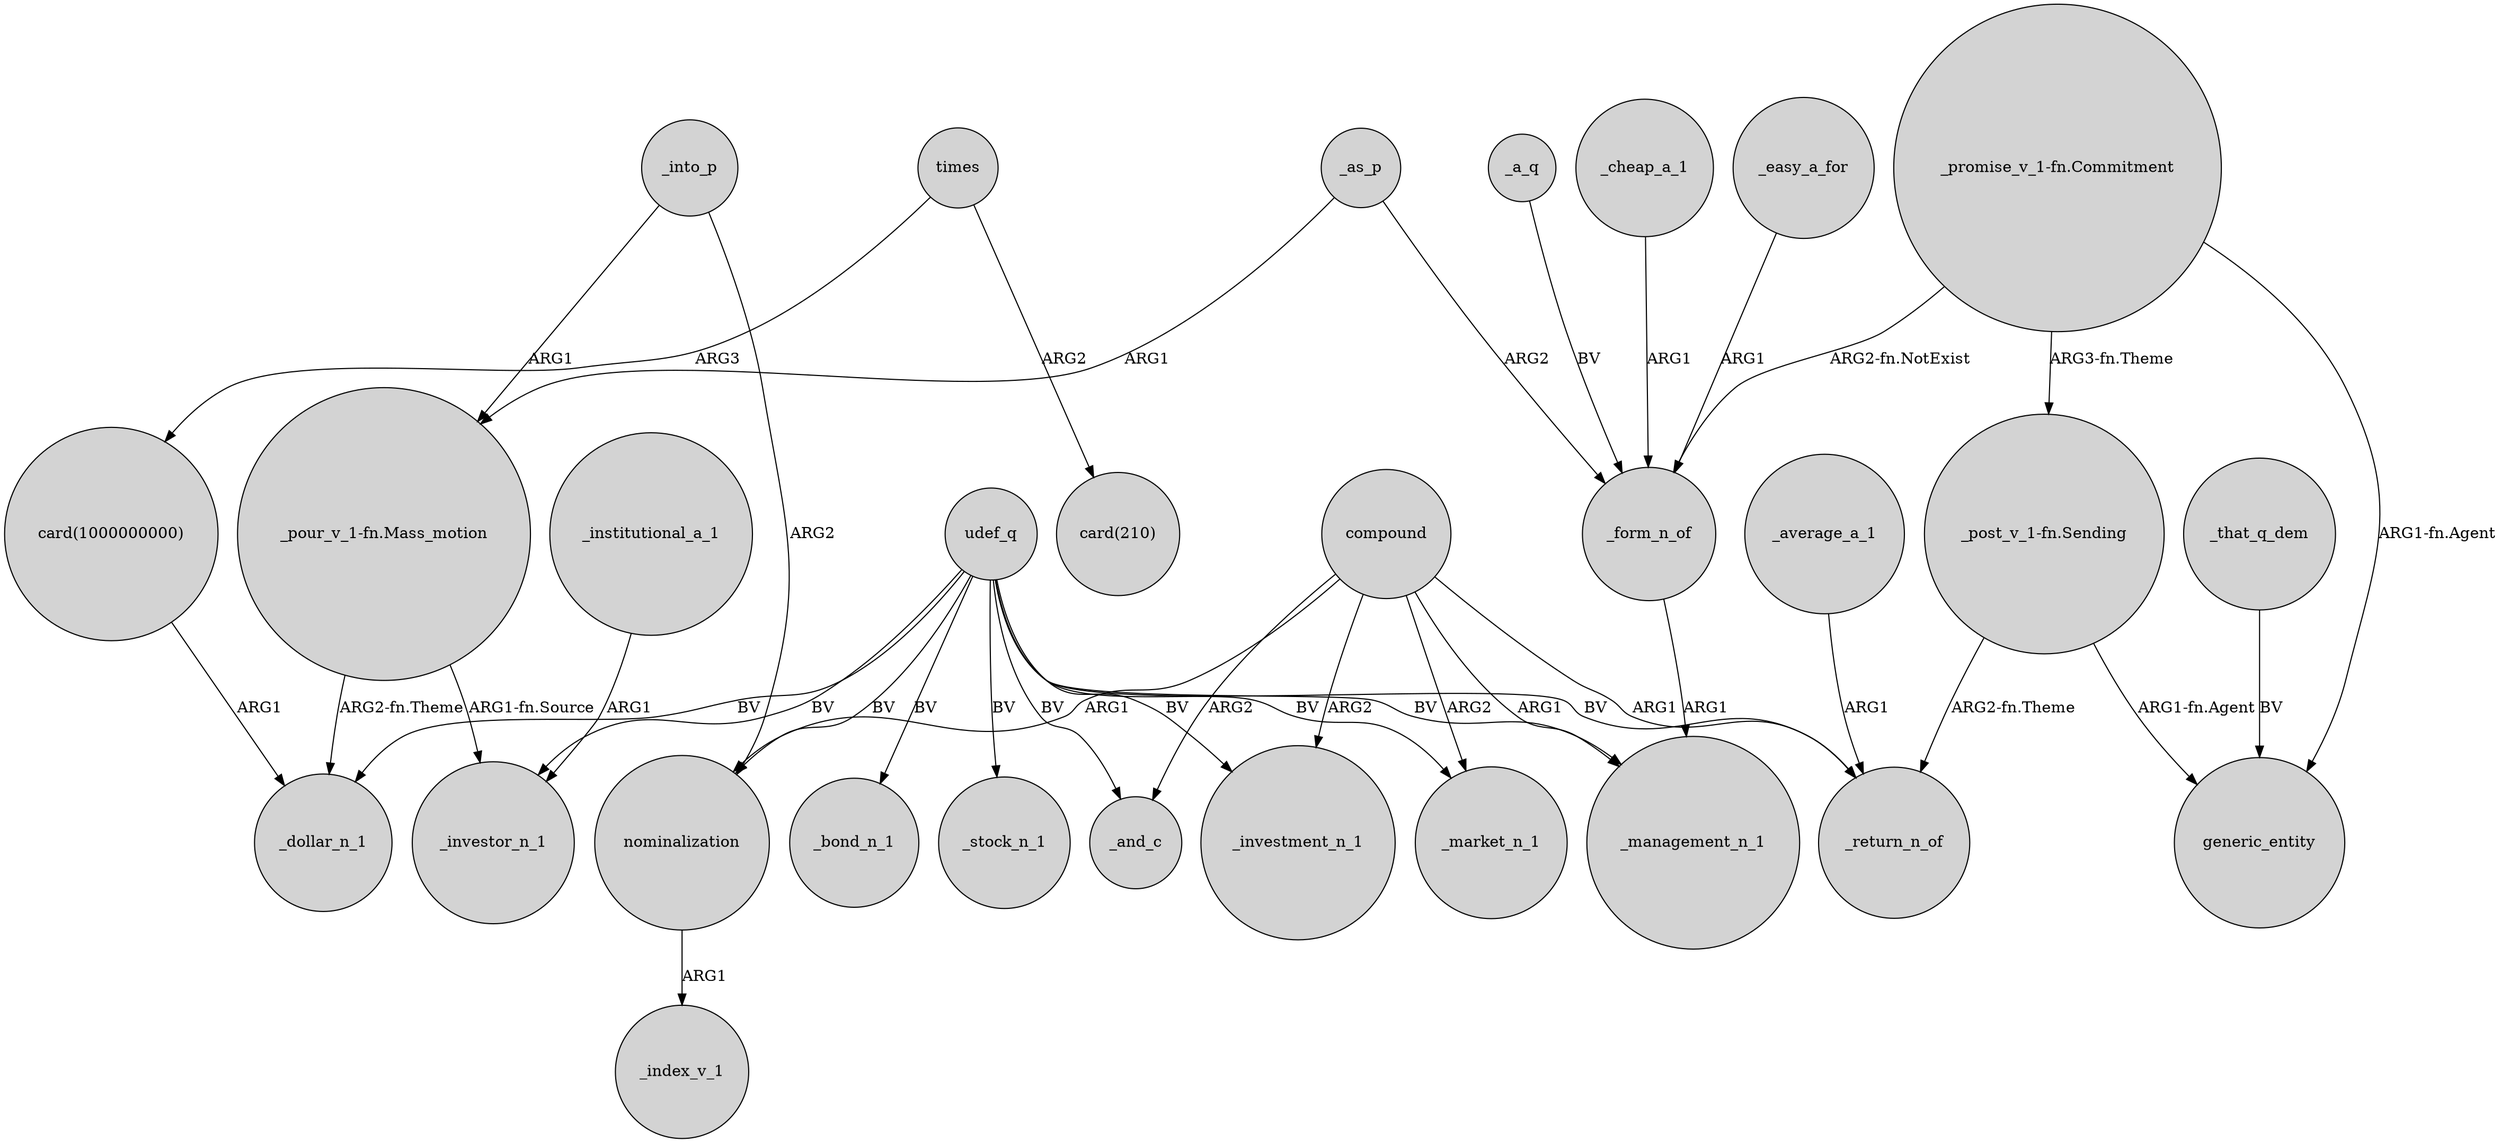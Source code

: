 digraph {
	node [shape=circle style=filled]
	compound -> _market_n_1 [label=ARG2]
	"_pour_v_1-fn.Mass_motion" -> _investor_n_1 [label="ARG1-fn.Source"]
	udef_q -> _investor_n_1 [label=BV]
	_that_q_dem -> generic_entity [label=BV]
	"_promise_v_1-fn.Commitment" -> _form_n_of [label="ARG2-fn.NotExist"]
	udef_q -> _return_n_of [label=BV]
	_cheap_a_1 -> _form_n_of [label=ARG1]
	_into_p -> nominalization [label=ARG2]
	_easy_a_for -> _form_n_of [label=ARG1]
	"_promise_v_1-fn.Commitment" -> generic_entity [label="ARG1-fn.Agent"]
	_a_q -> _form_n_of [label=BV]
	compound -> _investment_n_1 [label=ARG2]
	_as_p -> _form_n_of [label=ARG2]
	udef_q -> _market_n_1 [label=BV]
	_average_a_1 -> _return_n_of [label=ARG1]
	udef_q -> _management_n_1 [label=BV]
	compound -> _return_n_of [label=ARG1]
	times -> "card(1000000000)" [label=ARG3]
	"_pour_v_1-fn.Mass_motion" -> _dollar_n_1 [label="ARG2-fn.Theme"]
	compound -> _and_c [label=ARG2]
	udef_q -> _bond_n_1 [label=BV]
	udef_q -> _stock_n_1 [label=BV]
	nominalization -> _index_v_1 [label=ARG1]
	_form_n_of -> _management_n_1 [label=ARG1]
	_institutional_a_1 -> _investor_n_1 [label=ARG1]
	times -> "card(210)" [label=ARG2]
	udef_q -> nominalization [label=BV]
	"_post_v_1-fn.Sending" -> _return_n_of [label="ARG2-fn.Theme"]
	udef_q -> _investment_n_1 [label=BV]
	"_promise_v_1-fn.Commitment" -> "_post_v_1-fn.Sending" [label="ARG3-fn.Theme"]
	_as_p -> "_pour_v_1-fn.Mass_motion" [label=ARG1]
	"card(1000000000)" -> _dollar_n_1 [label=ARG1]
	"_post_v_1-fn.Sending" -> generic_entity [label="ARG1-fn.Agent"]
	udef_q -> _and_c [label=BV]
	compound -> nominalization [label=ARG1]
	compound -> _management_n_1 [label=ARG1]
	_into_p -> "_pour_v_1-fn.Mass_motion" [label=ARG1]
	udef_q -> _dollar_n_1 [label=BV]
}
